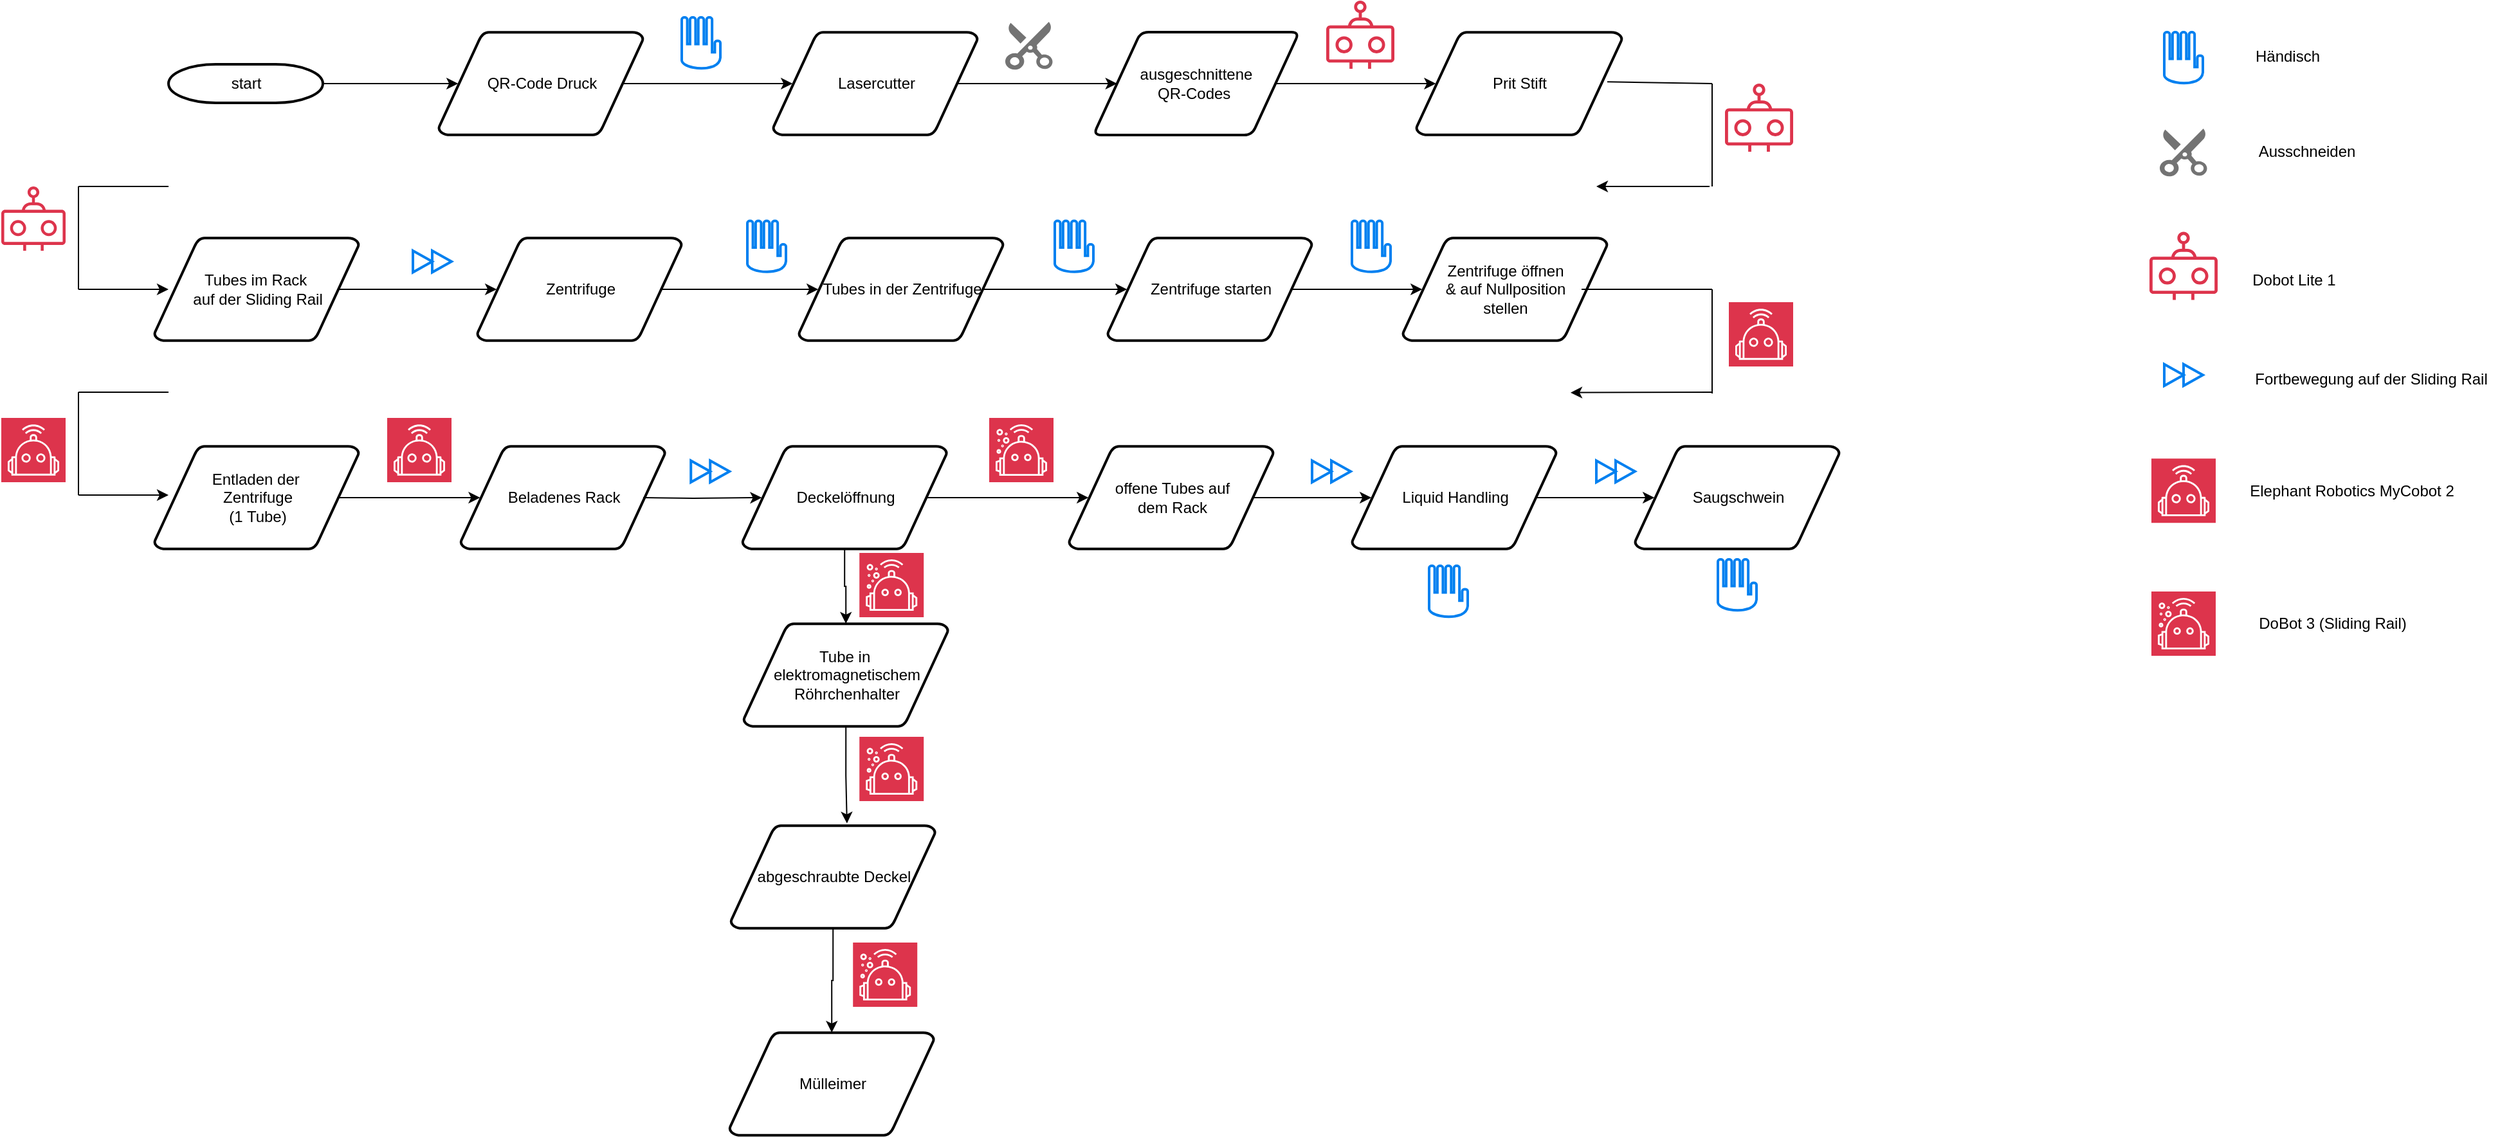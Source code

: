 <mxfile version="24.6.4" type="google">
  <diagram id="6a731a19-8d31-9384-78a2-239565b7b9f0" name="Page-1">
    <mxGraphModel grid="1" page="1" gridSize="10" guides="1" tooltips="1" connect="1" arrows="1" fold="1" pageScale="1" pageWidth="1169" pageHeight="827" background="none" math="0" shadow="0">
      <root>
        <mxCell id="0" />
        <mxCell id="1" parent="0" />
        <mxCell id="2" value="start" style="shape=mxgraph.flowchart.terminator;strokeWidth=2;gradientColor=none;gradientDirection=north;fontStyle=0;html=1;" vertex="1" parent="1">
          <mxGeometry x="40" y="65" width="120" height="30" as="geometry" />
        </mxCell>
        <mxCell id="3" value="QR-Code Druck" style="shape=mxgraph.flowchart.data;strokeWidth=2;gradientColor=none;gradientDirection=north;fontStyle=0;html=1;" vertex="1" parent="1">
          <mxGeometry x="250" y="40" width="159" height="80" as="geometry" />
        </mxCell>
        <mxCell id="biZYYDh9NMslOkPzkoju-57" style="edgeStyle=orthogonalEdgeStyle;rounded=0;orthogonalLoop=1;jettySize=auto;html=1;exitX=0.905;exitY=0.5;exitDx=0;exitDy=0;exitPerimeter=0;entryX=0;entryY=0.5;entryDx=0;entryDy=0;" edge="1" parent="1" source="5" target="biZYYDh9NMslOkPzkoju-63">
          <mxGeometry relative="1" as="geometry">
            <mxPoint x="750" y="80" as="targetPoint" />
          </mxGeometry>
        </mxCell>
        <mxCell id="5" value="Lasercutter" style="shape=mxgraph.flowchart.data;strokeWidth=2;gradientColor=none;gradientDirection=north;fontStyle=0;html=1;" vertex="1" parent="1">
          <mxGeometry x="510" y="40" width="159" height="80" as="geometry" />
        </mxCell>
        <mxCell id="biZYYDh9NMslOkPzkoju-58" style="edgeStyle=orthogonalEdgeStyle;rounded=0;orthogonalLoop=1;jettySize=auto;html=1;exitX=1;exitY=0.5;exitDx=0;exitDy=0;exitPerimeter=0;entryX=0.095;entryY=0.5;entryDx=0;entryDy=0;entryPerimeter=0;" edge="1" parent="1" source="2" target="3">
          <mxGeometry relative="1" as="geometry" />
        </mxCell>
        <mxCell id="biZYYDh9NMslOkPzkoju-62" style="edgeStyle=orthogonalEdgeStyle;rounded=0;orthogonalLoop=1;jettySize=auto;html=1;exitX=0.905;exitY=0.5;exitDx=0;exitDy=0;exitPerimeter=0;entryX=0.095;entryY=0.5;entryDx=0;entryDy=0;entryPerimeter=0;" edge="1" parent="1" source="3" target="5">
          <mxGeometry relative="1" as="geometry" />
        </mxCell>
        <mxCell id="biZYYDh9NMslOkPzkoju-63" value="ausgeschnittene&lt;div&gt;QR-Codes&amp;nbsp;&lt;/div&gt;" style="shape=parallelogram;html=1;strokeWidth=2;perimeter=parallelogramPerimeter;whiteSpace=wrap;rounded=1;arcSize=12;size=0.23;" vertex="1" parent="1">
          <mxGeometry x="759" y="40" width="160" height="80" as="geometry" />
        </mxCell>
        <mxCell id="biZYYDh9NMslOkPzkoju-64" value="Tubes im Rack&amp;nbsp;&lt;div&gt;auf der Sliding Rail&lt;/div&gt;" style="shape=mxgraph.flowchart.data;strokeWidth=2;gradientColor=none;gradientDirection=north;fontStyle=0;html=1;" vertex="1" parent="1">
          <mxGeometry x="29" y="200" width="159" height="80" as="geometry" />
        </mxCell>
        <mxCell id="biZYYDh9NMslOkPzkoju-65" value="Zentrifuge" style="shape=mxgraph.flowchart.data;strokeWidth=2;gradientColor=none;gradientDirection=north;fontStyle=0;html=1;" vertex="1" parent="1">
          <mxGeometry x="280" y="200" width="159" height="80" as="geometry" />
        </mxCell>
        <mxCell id="biZYYDh9NMslOkPzkoju-66" value="Prit Stift" style="shape=mxgraph.flowchart.data;strokeWidth=2;gradientColor=none;gradientDirection=north;fontStyle=0;html=1;" vertex="1" parent="1">
          <mxGeometry x="1010" y="40" width="160" height="80" as="geometry" />
        </mxCell>
        <mxCell id="biZYYDh9NMslOkPzkoju-68" value="" style="html=1;verticalLabelPosition=bottom;align=center;labelBackgroundColor=#ffffff;verticalAlign=top;strokeWidth=2;strokeColor=#0080F0;shadow=0;dashed=0;shape=mxgraph.ios7.icons.privacy;" vertex="1" parent="1">
          <mxGeometry x="439" y="28.5" width="30" height="40" as="geometry" />
        </mxCell>
        <mxCell id="biZYYDh9NMslOkPzkoju-79" value="" style="sketch=0;points=[[0,0,0],[0.25,0,0],[0.5,0,0],[0.75,0,0],[1,0,0],[0,1,0],[0.25,1,0],[0.5,1,0],[0.75,1,0],[1,1,0],[0,0.25,0],[0,0.5,0],[0,0.75,0],[1,0.25,0],[1,0.5,0],[1,0.75,0]];outlineConnect=0;fontColor=#232F3E;fillColor=#DD344C;strokeColor=#ffffff;dashed=0;verticalLabelPosition=bottom;verticalAlign=top;align=center;html=1;fontSize=12;fontStyle=0;aspect=fixed;shape=mxgraph.aws4.resourceIcon;resIcon=mxgraph.aws4.robomaker;" vertex="1" parent="1">
          <mxGeometry x="577.11" y="445" width="50" height="50" as="geometry" />
        </mxCell>
        <mxCell id="biZYYDh9NMslOkPzkoju-80" value="" style="sketch=0;points=[[0,0,0],[0.25,0,0],[0.5,0,0],[0.75,0,0],[1,0,0],[0,1,0],[0.25,1,0],[0.5,1,0],[0.75,1,0],[1,1,0],[0,0.25,0],[0,0.5,0],[0,0.75,0],[1,0.25,0],[1,0.5,0],[1,0.75,0]];outlineConnect=0;fontColor=#232F3E;fillColor=#DD344C;strokeColor=#ffffff;dashed=0;verticalLabelPosition=bottom;verticalAlign=top;align=center;html=1;fontSize=12;fontStyle=0;aspect=fixed;shape=mxgraph.aws4.resourceIcon;resIcon=mxgraph.aws4.robotics;" vertex="1" parent="1">
          <mxGeometry x="1253" y="250" width="50" height="50" as="geometry" />
        </mxCell>
        <mxCell id="biZYYDh9NMslOkPzkoju-82" value="" style="sketch=0;outlineConnect=0;fontColor=#232F3E;gradientColor=none;fillColor=#DD344C;strokeColor=none;dashed=0;verticalLabelPosition=bottom;verticalAlign=top;align=center;html=1;fontSize=12;fontStyle=0;aspect=fixed;pointerEvents=1;shape=mxgraph.aws4.waf_bot;" vertex="1" parent="1">
          <mxGeometry x="940" y="15.5" width="53" height="53" as="geometry" />
        </mxCell>
        <mxCell id="biZYYDh9NMslOkPzkoju-97" style="edgeStyle=orthogonalEdgeStyle;rounded=0;orthogonalLoop=1;jettySize=auto;html=1;exitX=1;exitY=0.5;exitDx=0;exitDy=0;entryX=0.095;entryY=0.5;entryDx=0;entryDy=0;entryPerimeter=0;" edge="1" parent="1" source="biZYYDh9NMslOkPzkoju-63" target="biZYYDh9NMslOkPzkoju-66">
          <mxGeometry relative="1" as="geometry" />
        </mxCell>
        <mxCell id="biZYYDh9NMslOkPzkoju-101" value="" style="endArrow=classic;html=1;rounded=0;" edge="1" parent="1">
          <mxGeometry width="50" height="50" relative="1" as="geometry">
            <mxPoint x="1238" y="160" as="sourcePoint" />
            <mxPoint x="1150" y="160" as="targetPoint" />
          </mxGeometry>
        </mxCell>
        <mxCell id="biZYYDh9NMslOkPzkoju-102" value="" style="endArrow=none;html=1;rounded=0;" edge="1" parent="1">
          <mxGeometry width="50" height="50" relative="1" as="geometry">
            <mxPoint x="-30" y="160" as="sourcePoint" />
            <mxPoint x="40" y="160" as="targetPoint" />
          </mxGeometry>
        </mxCell>
        <mxCell id="biZYYDh9NMslOkPzkoju-103" value="" style="endArrow=none;html=1;rounded=0;" edge="1" parent="1">
          <mxGeometry width="50" height="50" relative="1" as="geometry">
            <mxPoint x="-30" y="240" as="sourcePoint" />
            <mxPoint x="-30" y="160" as="targetPoint" />
          </mxGeometry>
        </mxCell>
        <mxCell id="biZYYDh9NMslOkPzkoju-105" value="" style="endArrow=classic;html=1;rounded=0;" edge="1" parent="1">
          <mxGeometry width="50" height="50" relative="1" as="geometry">
            <mxPoint x="-30" y="240" as="sourcePoint" />
            <mxPoint x="40" y="240" as="targetPoint" />
          </mxGeometry>
        </mxCell>
        <mxCell id="biZYYDh9NMslOkPzkoju-106" value="" style="sketch=0;outlineConnect=0;fontColor=#232F3E;gradientColor=none;fillColor=#DD344C;strokeColor=none;dashed=0;verticalLabelPosition=bottom;verticalAlign=top;align=center;html=1;fontSize=12;fontStyle=0;aspect=fixed;pointerEvents=1;shape=mxgraph.aws4.waf_bot;" vertex="1" parent="1">
          <mxGeometry x="1250" y="80" width="53" height="53" as="geometry" />
        </mxCell>
        <mxCell id="biZYYDh9NMslOkPzkoju-107" style="edgeStyle=orthogonalEdgeStyle;rounded=0;orthogonalLoop=1;jettySize=auto;html=1;exitX=0.905;exitY=0.5;exitDx=0;exitDy=0;exitPerimeter=0;entryX=0.095;entryY=0.5;entryDx=0;entryDy=0;entryPerimeter=0;" edge="1" parent="1" source="biZYYDh9NMslOkPzkoju-64" target="biZYYDh9NMslOkPzkoju-65">
          <mxGeometry relative="1" as="geometry" />
        </mxCell>
        <mxCell id="biZYYDh9NMslOkPzkoju-109" value="" style="html=1;verticalLabelPosition=bottom;align=center;labelBackgroundColor=#ffffff;verticalAlign=top;strokeWidth=2;strokeColor=#0080F0;shadow=0;dashed=0;shape=mxgraph.ios7.icons.forward;" vertex="1" parent="1">
          <mxGeometry x="230" y="210" width="30" height="16.8" as="geometry" />
        </mxCell>
        <mxCell id="biZYYDh9NMslOkPzkoju-110" value="" style="html=1;dashed=0;aspect=fixed;verticalLabelPosition=bottom;verticalAlign=top;align=center;shape=mxgraph.gmdl.office;strokeColor=none;fillColor=#737373;shadow=0;sketch=0;" vertex="1" parent="1">
          <mxGeometry x="690" y="32" width="38" height="38" as="geometry" />
        </mxCell>
        <mxCell id="biZYYDh9NMslOkPzkoju-111" value="Zentrifuge starten" style="shape=mxgraph.flowchart.data;strokeWidth=2;gradientColor=none;gradientDirection=north;fontStyle=0;html=1;" vertex="1" parent="1">
          <mxGeometry x="770" y="200" width="159" height="80" as="geometry" />
        </mxCell>
        <mxCell id="biZYYDh9NMslOkPzkoju-112" value="Zentrifuge öffnen&lt;div&gt;&amp;amp; auf Nullposition&lt;/div&gt;&lt;div&gt;stellen&lt;/div&gt;" style="shape=mxgraph.flowchart.data;strokeWidth=2;gradientColor=none;gradientDirection=north;fontStyle=0;html=1;" vertex="1" parent="1">
          <mxGeometry x="999.5" y="200" width="159" height="80" as="geometry" />
        </mxCell>
        <mxCell id="biZYYDh9NMslOkPzkoju-113" value="Tubes in der Zentrifuge" style="shape=mxgraph.flowchart.data;strokeWidth=2;gradientColor=none;gradientDirection=north;fontStyle=0;html=1;" vertex="1" parent="1">
          <mxGeometry x="530" y="200" width="159" height="80" as="geometry" />
        </mxCell>
        <mxCell id="biZYYDh9NMslOkPzkoju-114" style="edgeStyle=orthogonalEdgeStyle;rounded=0;orthogonalLoop=1;jettySize=auto;html=1;exitX=0.905;exitY=0.5;exitDx=0;exitDy=0;exitPerimeter=0;entryX=0.095;entryY=0.5;entryDx=0;entryDy=0;entryPerimeter=0;" edge="1" parent="1" source="biZYYDh9NMslOkPzkoju-65" target="biZYYDh9NMslOkPzkoju-113">
          <mxGeometry relative="1" as="geometry" />
        </mxCell>
        <mxCell id="biZYYDh9NMslOkPzkoju-115" value="" style="html=1;verticalLabelPosition=bottom;align=center;labelBackgroundColor=#ffffff;verticalAlign=top;strokeWidth=2;strokeColor=#0080F0;shadow=0;dashed=0;shape=mxgraph.ios7.icons.privacy;" vertex="1" parent="1">
          <mxGeometry x="490" y="186.8" width="30" height="40" as="geometry" />
        </mxCell>
        <mxCell id="biZYYDh9NMslOkPzkoju-116" style="edgeStyle=orthogonalEdgeStyle;rounded=0;orthogonalLoop=1;jettySize=auto;html=1;exitX=0.905;exitY=0.5;exitDx=0;exitDy=0;exitPerimeter=0;entryX=0.095;entryY=0.5;entryDx=0;entryDy=0;entryPerimeter=0;" edge="1" parent="1" source="biZYYDh9NMslOkPzkoju-113" target="biZYYDh9NMslOkPzkoju-111">
          <mxGeometry relative="1" as="geometry" />
        </mxCell>
        <mxCell id="biZYYDh9NMslOkPzkoju-117" style="edgeStyle=orthogonalEdgeStyle;rounded=0;orthogonalLoop=1;jettySize=auto;html=1;exitX=0.905;exitY=0.5;exitDx=0;exitDy=0;exitPerimeter=0;entryX=0.095;entryY=0.5;entryDx=0;entryDy=0;entryPerimeter=0;" edge="1" parent="1" source="biZYYDh9NMslOkPzkoju-111" target="biZYYDh9NMslOkPzkoju-112">
          <mxGeometry relative="1" as="geometry" />
        </mxCell>
        <mxCell id="biZYYDh9NMslOkPzkoju-118" value="" style="html=1;verticalLabelPosition=bottom;align=center;labelBackgroundColor=#ffffff;verticalAlign=top;strokeWidth=2;strokeColor=#0080F0;shadow=0;dashed=0;shape=mxgraph.ios7.icons.privacy;" vertex="1" parent="1">
          <mxGeometry x="729" y="186.8" width="30" height="40" as="geometry" />
        </mxCell>
        <mxCell id="biZYYDh9NMslOkPzkoju-119" value="" style="html=1;verticalLabelPosition=bottom;align=center;labelBackgroundColor=#ffffff;verticalAlign=top;strokeWidth=2;strokeColor=#0080F0;shadow=0;dashed=0;shape=mxgraph.ios7.icons.privacy;" vertex="1" parent="1">
          <mxGeometry x="960" y="186.8" width="30" height="40" as="geometry" />
        </mxCell>
        <mxCell id="biZYYDh9NMslOkPzkoju-120" value="" style="endArrow=none;html=1;rounded=0;" edge="1" parent="1">
          <mxGeometry width="50" height="50" relative="1" as="geometry">
            <mxPoint x="1158.5" y="78.67" as="sourcePoint" />
            <mxPoint x="1240" y="80" as="targetPoint" />
          </mxGeometry>
        </mxCell>
        <mxCell id="biZYYDh9NMslOkPzkoju-121" value="" style="endArrow=none;html=1;rounded=0;" edge="1" parent="1">
          <mxGeometry width="50" height="50" relative="1" as="geometry">
            <mxPoint x="1240" y="160" as="sourcePoint" />
            <mxPoint x="1240" y="80" as="targetPoint" />
          </mxGeometry>
        </mxCell>
        <mxCell id="biZYYDh9NMslOkPzkoju-122" value="" style="endArrow=classic;html=1;rounded=0;" edge="1" parent="1">
          <mxGeometry width="50" height="50" relative="1" as="geometry">
            <mxPoint x="1240" y="320" as="sourcePoint" />
            <mxPoint x="1130" y="320.33" as="targetPoint" />
          </mxGeometry>
        </mxCell>
        <mxCell id="biZYYDh9NMslOkPzkoju-123" value="" style="endArrow=none;html=1;rounded=0;" edge="1" parent="1">
          <mxGeometry width="50" height="50" relative="1" as="geometry">
            <mxPoint x="1138.5" y="240" as="sourcePoint" />
            <mxPoint x="1240" y="240" as="targetPoint" />
          </mxGeometry>
        </mxCell>
        <mxCell id="biZYYDh9NMslOkPzkoju-124" value="" style="endArrow=none;html=1;rounded=0;" edge="1" parent="1">
          <mxGeometry width="50" height="50" relative="1" as="geometry">
            <mxPoint x="1240" y="321" as="sourcePoint" />
            <mxPoint x="1240" y="240" as="targetPoint" />
          </mxGeometry>
        </mxCell>
        <mxCell id="biZYYDh9NMslOkPzkoju-125" value="" style="endArrow=none;html=1;rounded=0;" edge="1" parent="1">
          <mxGeometry width="50" height="50" relative="1" as="geometry">
            <mxPoint x="-30" y="320" as="sourcePoint" />
            <mxPoint x="40" y="320" as="targetPoint" />
          </mxGeometry>
        </mxCell>
        <mxCell id="biZYYDh9NMslOkPzkoju-126" value="" style="endArrow=none;html=1;rounded=0;" edge="1" parent="1">
          <mxGeometry width="50" height="50" relative="1" as="geometry">
            <mxPoint x="-30" y="400" as="sourcePoint" />
            <mxPoint x="-30" y="320" as="targetPoint" />
          </mxGeometry>
        </mxCell>
        <mxCell id="biZYYDh9NMslOkPzkoju-127" value="" style="endArrow=classic;html=1;rounded=0;" edge="1" parent="1">
          <mxGeometry width="50" height="50" relative="1" as="geometry">
            <mxPoint x="-30" y="400" as="sourcePoint" />
            <mxPoint x="40" y="400" as="targetPoint" />
          </mxGeometry>
        </mxCell>
        <mxCell id="biZYYDh9NMslOkPzkoju-128" value="Deckelöffnung" style="shape=mxgraph.flowchart.data;strokeWidth=2;gradientColor=none;gradientDirection=north;fontStyle=0;html=1;" vertex="1" parent="1">
          <mxGeometry x="486.11" y="362" width="159" height="80" as="geometry" />
        </mxCell>
        <mxCell id="biZYYDh9NMslOkPzkoju-129" value="Beladenes Rack" style="shape=mxgraph.flowchart.data;strokeWidth=2;gradientColor=none;gradientDirection=north;fontStyle=0;html=1;" vertex="1" parent="1">
          <mxGeometry x="267.11" y="362" width="159" height="80" as="geometry" />
        </mxCell>
        <mxCell id="biZYYDh9NMslOkPzkoju-131" value="" style="sketch=0;outlineConnect=0;fontColor=#232F3E;gradientColor=none;fillColor=#DD344C;strokeColor=none;dashed=0;verticalLabelPosition=bottom;verticalAlign=top;align=center;html=1;fontSize=12;fontStyle=0;aspect=fixed;pointerEvents=1;shape=mxgraph.aws4.waf_bot;" vertex="1" parent="1">
          <mxGeometry x="-90" y="160" width="50" height="50" as="geometry" />
        </mxCell>
        <mxCell id="biZYYDh9NMslOkPzkoju-132" value="" style="sketch=0;points=[[0,0,0],[0.25,0,0],[0.5,0,0],[0.75,0,0],[1,0,0],[0,1,0],[0.25,1,0],[0.5,1,0],[0.75,1,0],[1,1,0],[0,0.25,0],[0,0.5,0],[0,0.75,0],[1,0.25,0],[1,0.5,0],[1,0.75,0]];outlineConnect=0;fontColor=#232F3E;fillColor=#DD344C;strokeColor=#ffffff;dashed=0;verticalLabelPosition=bottom;verticalAlign=top;align=center;html=1;fontSize=12;fontStyle=0;aspect=fixed;shape=mxgraph.aws4.resourceIcon;resIcon=mxgraph.aws4.robotics;" vertex="1" parent="1">
          <mxGeometry x="-90" y="340" width="50" height="50" as="geometry" />
        </mxCell>
        <mxCell id="biZYYDh9NMslOkPzkoju-133" style="edgeStyle=orthogonalEdgeStyle;rounded=0;orthogonalLoop=1;jettySize=auto;html=1;exitX=0.905;exitY=0.5;exitDx=0;exitDy=0;exitPerimeter=0;entryX=0.095;entryY=0.5;entryDx=0;entryDy=0;entryPerimeter=0;" edge="1" parent="1" target="biZYYDh9NMslOkPzkoju-128">
          <mxGeometry relative="1" as="geometry">
            <mxPoint x="409.005" y="402" as="sourcePoint" />
          </mxGeometry>
        </mxCell>
        <mxCell id="biZYYDh9NMslOkPzkoju-134" value="" style="html=1;verticalLabelPosition=bottom;align=center;labelBackgroundColor=#ffffff;verticalAlign=top;strokeWidth=2;strokeColor=#0080F0;shadow=0;dashed=0;shape=mxgraph.ios7.icons.forward;" vertex="1" parent="1">
          <mxGeometry x="446.11" y="373.2" width="30" height="16.8" as="geometry" />
        </mxCell>
        <mxCell id="biZYYDh9NMslOkPzkoju-136" value="Tube in&amp;nbsp;&lt;div&gt;elektromagnetischem&lt;/div&gt;&lt;div&gt;Röhrchenhalter&lt;/div&gt;" style="shape=mxgraph.flowchart.data;strokeWidth=2;gradientColor=none;gradientDirection=north;fontStyle=0;html=1;" vertex="1" parent="1">
          <mxGeometry x="487.11" y="500" width="159" height="80" as="geometry" />
        </mxCell>
        <mxCell id="biZYYDh9NMslOkPzkoju-139" value="offene Tubes auf&lt;div&gt;dem Rack&lt;/div&gt;" style="shape=mxgraph.flowchart.data;strokeWidth=2;gradientColor=none;gradientDirection=north;fontStyle=0;html=1;" vertex="1" parent="1">
          <mxGeometry x="740" y="362" width="159" height="80" as="geometry" />
        </mxCell>
        <mxCell id="biZYYDh9NMslOkPzkoju-141" value="" style="sketch=0;points=[[0,0,0],[0.25,0,0],[0.5,0,0],[0.75,0,0],[1,0,0],[0,1,0],[0.25,1,0],[0.5,1,0],[0.75,1,0],[1,1,0],[0,0.25,0],[0,0.5,0],[0,0.75,0],[1,0.25,0],[1,0.5,0],[1,0.75,0]];outlineConnect=0;fontColor=#232F3E;fillColor=#DD344C;strokeColor=#ffffff;dashed=0;verticalLabelPosition=bottom;verticalAlign=top;align=center;html=1;fontSize=12;fontStyle=0;aspect=fixed;shape=mxgraph.aws4.resourceIcon;resIcon=mxgraph.aws4.robomaker;" vertex="1" parent="1">
          <mxGeometry x="678" y="340" width="50" height="50" as="geometry" />
        </mxCell>
        <mxCell id="biZYYDh9NMslOkPzkoju-142" value="abgeschraubte Deckel" style="shape=mxgraph.flowchart.data;strokeWidth=2;gradientColor=none;gradientDirection=north;fontStyle=0;html=1;" vertex="1" parent="1">
          <mxGeometry x="477.11" y="657" width="159" height="80" as="geometry" />
        </mxCell>
        <mxCell id="biZYYDh9NMslOkPzkoju-144" style="edgeStyle=orthogonalEdgeStyle;rounded=0;orthogonalLoop=1;jettySize=auto;html=1;exitX=0.5;exitY=1;exitDx=0;exitDy=0;exitPerimeter=0;entryX=0.568;entryY=-0.021;entryDx=0;entryDy=0;entryPerimeter=0;" edge="1" parent="1" source="biZYYDh9NMslOkPzkoju-136" target="biZYYDh9NMslOkPzkoju-142">
          <mxGeometry relative="1" as="geometry" />
        </mxCell>
        <mxCell id="biZYYDh9NMslOkPzkoju-145" value="Mülleimer" style="shape=mxgraph.flowchart.data;strokeWidth=2;gradientColor=none;gradientDirection=north;fontStyle=0;html=1;" vertex="1" parent="1">
          <mxGeometry x="476.11" y="818" width="159" height="80" as="geometry" />
        </mxCell>
        <mxCell id="biZYYDh9NMslOkPzkoju-146" style="edgeStyle=orthogonalEdgeStyle;rounded=0;orthogonalLoop=1;jettySize=auto;html=1;exitX=0.5;exitY=1;exitDx=0;exitDy=0;exitPerimeter=0;entryX=0.5;entryY=0;entryDx=0;entryDy=0;entryPerimeter=0;" edge="1" parent="1" source="biZYYDh9NMslOkPzkoju-142" target="biZYYDh9NMslOkPzkoju-145">
          <mxGeometry relative="1" as="geometry" />
        </mxCell>
        <mxCell id="biZYYDh9NMslOkPzkoju-147" value="" style="sketch=0;points=[[0,0,0],[0.25,0,0],[0.5,0,0],[0.75,0,0],[1,0,0],[0,1,0],[0.25,1,0],[0.5,1,0],[0.75,1,0],[1,1,0],[0,0.25,0],[0,0.5,0],[0,0.75,0],[1,0.25,0],[1,0.5,0],[1,0.75,0]];outlineConnect=0;fontColor=#232F3E;fillColor=#DD344C;strokeColor=#ffffff;dashed=0;verticalLabelPosition=bottom;verticalAlign=top;align=center;html=1;fontSize=12;fontStyle=0;aspect=fixed;shape=mxgraph.aws4.resourceIcon;resIcon=mxgraph.aws4.robomaker;" vertex="1" parent="1">
          <mxGeometry x="577.11" y="588" width="50" height="50" as="geometry" />
        </mxCell>
        <mxCell id="biZYYDh9NMslOkPzkoju-148" value="" style="sketch=0;points=[[0,0,0],[0.25,0,0],[0.5,0,0],[0.75,0,0],[1,0,0],[0,1,0],[0.25,1,0],[0.5,1,0],[0.75,1,0],[1,1,0],[0,0.25,0],[0,0.5,0],[0,0.75,0],[1,0.25,0],[1,0.5,0],[1,0.75,0]];outlineConnect=0;fontColor=#232F3E;fillColor=#DD344C;strokeColor=#ffffff;dashed=0;verticalLabelPosition=bottom;verticalAlign=top;align=center;html=1;fontSize=12;fontStyle=0;aspect=fixed;shape=mxgraph.aws4.resourceIcon;resIcon=mxgraph.aws4.robomaker;" vertex="1" parent="1">
          <mxGeometry x="572.11" y="748" width="50" height="50" as="geometry" />
        </mxCell>
        <mxCell id="biZYYDh9NMslOkPzkoju-163" value="Liquid Handling" style="shape=mxgraph.flowchart.data;strokeWidth=2;gradientColor=none;gradientDirection=north;fontStyle=0;html=1;" vertex="1" parent="1">
          <mxGeometry x="960.0" y="362" width="159" height="80" as="geometry" />
        </mxCell>
        <mxCell id="biZYYDh9NMslOkPzkoju-164" style="edgeStyle=orthogonalEdgeStyle;rounded=0;orthogonalLoop=1;jettySize=auto;html=1;exitX=0.905;exitY=0.5;exitDx=0;exitDy=0;exitPerimeter=0;entryX=0.095;entryY=0.5;entryDx=0;entryDy=0;entryPerimeter=0;" edge="1" parent="1" source="biZYYDh9NMslOkPzkoju-139" target="biZYYDh9NMslOkPzkoju-163">
          <mxGeometry relative="1" as="geometry" />
        </mxCell>
        <mxCell id="biZYYDh9NMslOkPzkoju-165" value="" style="html=1;verticalLabelPosition=bottom;align=center;labelBackgroundColor=#ffffff;verticalAlign=top;strokeWidth=2;strokeColor=#0080F0;shadow=0;dashed=0;shape=mxgraph.ios7.icons.forward;" vertex="1" parent="1">
          <mxGeometry x="929.0" y="373.2" width="30" height="16.8" as="geometry" />
        </mxCell>
        <mxCell id="biZYYDh9NMslOkPzkoju-167" value="" style="html=1;verticalLabelPosition=bottom;align=center;labelBackgroundColor=#ffffff;verticalAlign=top;strokeWidth=2;strokeColor=#0080F0;shadow=0;dashed=0;shape=mxgraph.ios7.icons.privacy;" vertex="1" parent="1">
          <mxGeometry x="1020" y="455" width="30" height="40" as="geometry" />
        </mxCell>
        <mxCell id="biZYYDh9NMslOkPzkoju-168" value="" style="group" vertex="1" connectable="0" parent="1">
          <mxGeometry x="1580" y="40" width="271.5" height="485" as="geometry" />
        </mxCell>
        <mxCell id="biZYYDh9NMslOkPzkoju-149" value="" style="html=1;verticalLabelPosition=bottom;align=center;labelBackgroundColor=#ffffff;verticalAlign=top;strokeWidth=2;strokeColor=#0080F0;shadow=0;dashed=0;shape=mxgraph.ios7.icons.privacy;" vertex="1" parent="biZYYDh9NMslOkPzkoju-168">
          <mxGeometry x="11.5" width="30" height="40" as="geometry" />
        </mxCell>
        <mxCell id="biZYYDh9NMslOkPzkoju-151" value="Händisch" style="text;html=1;align=center;verticalAlign=middle;resizable=0;points=[];autosize=1;strokeColor=none;fillColor=none;" vertex="1" parent="biZYYDh9NMslOkPzkoju-168">
          <mxGeometry x="71.5" y="3.5" width="70" height="30" as="geometry" />
        </mxCell>
        <mxCell id="biZYYDh9NMslOkPzkoju-152" value="" style="html=1;dashed=0;aspect=fixed;verticalLabelPosition=bottom;verticalAlign=top;align=center;shape=mxgraph.gmdl.office;strokeColor=none;fillColor=#737373;shadow=0;sketch=0;" vertex="1" parent="biZYYDh9NMslOkPzkoju-168">
          <mxGeometry x="7.5" y="75" width="38" height="38" as="geometry" />
        </mxCell>
        <mxCell id="biZYYDh9NMslOkPzkoju-153" value="Ausschneiden" style="text;html=1;align=center;verticalAlign=middle;resizable=0;points=[];autosize=1;strokeColor=none;fillColor=none;" vertex="1" parent="biZYYDh9NMslOkPzkoju-168">
          <mxGeometry x="71.5" y="78" width="100" height="30" as="geometry" />
        </mxCell>
        <mxCell id="biZYYDh9NMslOkPzkoju-154" value="" style="sketch=0;outlineConnect=0;fontColor=#232F3E;gradientColor=none;fillColor=#DD344C;strokeColor=none;dashed=0;verticalLabelPosition=bottom;verticalAlign=top;align=center;html=1;fontSize=12;fontStyle=0;aspect=fixed;pointerEvents=1;shape=mxgraph.aws4.waf_bot;" vertex="1" parent="biZYYDh9NMslOkPzkoju-168">
          <mxGeometry y="155.3" width="53" height="53" as="geometry" />
        </mxCell>
        <mxCell id="biZYYDh9NMslOkPzkoju-155" value="Dobot Lite 1" style="text;html=1;align=center;verticalAlign=middle;resizable=0;points=[];autosize=1;strokeColor=none;fillColor=none;" vertex="1" parent="biZYYDh9NMslOkPzkoju-168">
          <mxGeometry x="66.5" y="178.4" width="90" height="30" as="geometry" />
        </mxCell>
        <mxCell id="biZYYDh9NMslOkPzkoju-156" value="" style="html=1;verticalLabelPosition=bottom;align=center;labelBackgroundColor=#ffffff;verticalAlign=top;strokeWidth=2;strokeColor=#0080F0;shadow=0;dashed=0;shape=mxgraph.ios7.icons.forward;" vertex="1" parent="biZYYDh9NMslOkPzkoju-168">
          <mxGeometry x="11.5" y="258.2" width="30" height="16.8" as="geometry" />
        </mxCell>
        <mxCell id="biZYYDh9NMslOkPzkoju-157" value="Fortbewegung auf der Sliding Rail" style="text;html=1;align=center;verticalAlign=middle;resizable=0;points=[];autosize=1;strokeColor=none;fillColor=none;" vertex="1" parent="biZYYDh9NMslOkPzkoju-168">
          <mxGeometry x="71.5" y="255.0" width="200" height="30" as="geometry" />
        </mxCell>
        <mxCell id="biZYYDh9NMslOkPzkoju-159" value="" style="sketch=0;points=[[0,0,0],[0.25,0,0],[0.5,0,0],[0.75,0,0],[1,0,0],[0,1,0],[0.25,1,0],[0.5,1,0],[0.75,1,0],[1,1,0],[0,0.25,0],[0,0.5,0],[0,0.75,0],[1,0.25,0],[1,0.5,0],[1,0.75,0]];outlineConnect=0;fontColor=#232F3E;fillColor=#DD344C;strokeColor=#ffffff;dashed=0;verticalLabelPosition=bottom;verticalAlign=top;align=center;html=1;fontSize=12;fontStyle=0;aspect=fixed;shape=mxgraph.aws4.resourceIcon;resIcon=mxgraph.aws4.robotics;" vertex="1" parent="biZYYDh9NMslOkPzkoju-168">
          <mxGeometry x="1.5" y="331.6" width="50" height="50" as="geometry" />
        </mxCell>
        <mxCell id="biZYYDh9NMslOkPzkoju-160" value="Elephant Robotics MyCobot 2" style="text;html=1;align=center;verticalAlign=middle;resizable=0;points=[];autosize=1;strokeColor=none;fillColor=none;" vertex="1" parent="biZYYDh9NMslOkPzkoju-168">
          <mxGeometry x="66.5" y="341.6" width="180" height="30" as="geometry" />
        </mxCell>
        <mxCell id="biZYYDh9NMslOkPzkoju-161" value="" style="sketch=0;points=[[0,0,0],[0.25,0,0],[0.5,0,0],[0.75,0,0],[1,0,0],[0,1,0],[0.25,1,0],[0.5,1,0],[0.75,1,0],[1,1,0],[0,0.25,0],[0,0.5,0],[0,0.75,0],[1,0.25,0],[1,0.5,0],[1,0.75,0]];outlineConnect=0;fontColor=#232F3E;fillColor=#DD344C;strokeColor=#ffffff;dashed=0;verticalLabelPosition=bottom;verticalAlign=top;align=center;html=1;fontSize=12;fontStyle=0;aspect=fixed;shape=mxgraph.aws4.resourceIcon;resIcon=mxgraph.aws4.robomaker;" vertex="1" parent="biZYYDh9NMslOkPzkoju-168">
          <mxGeometry x="1.5" y="435" width="50" height="50" as="geometry" />
        </mxCell>
        <mxCell id="biZYYDh9NMslOkPzkoju-162" value="DoBot 3 (Sliding Rail)" style="text;html=1;align=center;verticalAlign=middle;resizable=0;points=[];autosize=1;strokeColor=none;fillColor=none;" vertex="1" parent="biZYYDh9NMslOkPzkoju-168">
          <mxGeometry x="71.5" y="445" width="140" height="30" as="geometry" />
        </mxCell>
        <mxCell id="biZYYDh9NMslOkPzkoju-171" value="Saugschwein" style="shape=mxgraph.flowchart.data;strokeWidth=2;gradientColor=none;gradientDirection=north;fontStyle=0;html=1;" vertex="1" parent="1">
          <mxGeometry x="1180" y="362" width="159" height="80" as="geometry" />
        </mxCell>
        <mxCell id="biZYYDh9NMslOkPzkoju-172" style="edgeStyle=orthogonalEdgeStyle;rounded=0;orthogonalLoop=1;jettySize=auto;html=1;exitX=0.905;exitY=0.5;exitDx=0;exitDy=0;exitPerimeter=0;entryX=0.095;entryY=0.5;entryDx=0;entryDy=0;entryPerimeter=0;" edge="1" parent="1" source="biZYYDh9NMslOkPzkoju-163" target="biZYYDh9NMslOkPzkoju-171">
          <mxGeometry relative="1" as="geometry" />
        </mxCell>
        <mxCell id="biZYYDh9NMslOkPzkoju-173" value="" style="html=1;verticalLabelPosition=bottom;align=center;labelBackgroundColor=#ffffff;verticalAlign=top;strokeWidth=2;strokeColor=#0080F0;shadow=0;dashed=0;shape=mxgraph.ios7.icons.forward;" vertex="1" parent="1">
          <mxGeometry x="1150" y="373.2" width="30" height="16.8" as="geometry" />
        </mxCell>
        <mxCell id="biZYYDh9NMslOkPzkoju-174" value="Entladen der&amp;nbsp;&lt;div&gt;Zentrifuge&lt;/div&gt;&lt;div&gt;(1 Tube)&lt;/div&gt;" style="shape=mxgraph.flowchart.data;strokeWidth=2;gradientColor=none;gradientDirection=north;fontStyle=0;html=1;" vertex="1" parent="1">
          <mxGeometry x="29" y="362" width="159" height="80" as="geometry" />
        </mxCell>
        <mxCell id="biZYYDh9NMslOkPzkoju-175" style="edgeStyle=orthogonalEdgeStyle;rounded=0;orthogonalLoop=1;jettySize=auto;html=1;exitX=0.905;exitY=0.5;exitDx=0;exitDy=0;exitPerimeter=0;entryX=0.095;entryY=0.5;entryDx=0;entryDy=0;entryPerimeter=0;" edge="1" parent="1" source="biZYYDh9NMslOkPzkoju-174" target="biZYYDh9NMslOkPzkoju-129">
          <mxGeometry relative="1" as="geometry" />
        </mxCell>
        <mxCell id="biZYYDh9NMslOkPzkoju-176" value="" style="sketch=0;points=[[0,0,0],[0.25,0,0],[0.5,0,0],[0.75,0,0],[1,0,0],[0,1,0],[0.25,1,0],[0.5,1,0],[0.75,1,0],[1,1,0],[0,0.25,0],[0,0.5,0],[0,0.75,0],[1,0.25,0],[1,0.5,0],[1,0.75,0]];outlineConnect=0;fontColor=#232F3E;fillColor=#DD344C;strokeColor=#ffffff;dashed=0;verticalLabelPosition=bottom;verticalAlign=top;align=center;html=1;fontSize=12;fontStyle=0;aspect=fixed;shape=mxgraph.aws4.resourceIcon;resIcon=mxgraph.aws4.robotics;" vertex="1" parent="1">
          <mxGeometry x="210" y="340" width="50" height="50" as="geometry" />
        </mxCell>
        <mxCell id="biZYYDh9NMslOkPzkoju-177" style="edgeStyle=orthogonalEdgeStyle;rounded=0;orthogonalLoop=1;jettySize=auto;html=1;exitX=0.5;exitY=1;exitDx=0;exitDy=0;exitPerimeter=0;entryX=0.5;entryY=0;entryDx=0;entryDy=0;entryPerimeter=0;" edge="1" parent="1" source="biZYYDh9NMslOkPzkoju-128" target="biZYYDh9NMslOkPzkoju-136">
          <mxGeometry relative="1" as="geometry" />
        </mxCell>
        <mxCell id="biZYYDh9NMslOkPzkoju-178" style="edgeStyle=orthogonalEdgeStyle;rounded=0;orthogonalLoop=1;jettySize=auto;html=1;exitX=0.905;exitY=0.5;exitDx=0;exitDy=0;exitPerimeter=0;entryX=0.095;entryY=0.5;entryDx=0;entryDy=0;entryPerimeter=0;" edge="1" parent="1" source="biZYYDh9NMslOkPzkoju-128" target="biZYYDh9NMslOkPzkoju-139">
          <mxGeometry relative="1" as="geometry" />
        </mxCell>
        <mxCell id="biZYYDh9NMslOkPzkoju-179" value="" style="html=1;verticalLabelPosition=bottom;align=center;labelBackgroundColor=#ffffff;verticalAlign=top;strokeWidth=2;strokeColor=#0080F0;shadow=0;dashed=0;shape=mxgraph.ios7.icons.privacy;" vertex="1" parent="1">
          <mxGeometry x="1244.5" y="450" width="30" height="40" as="geometry" />
        </mxCell>
      </root>
    </mxGraphModel>
  </diagram>
</mxfile>
